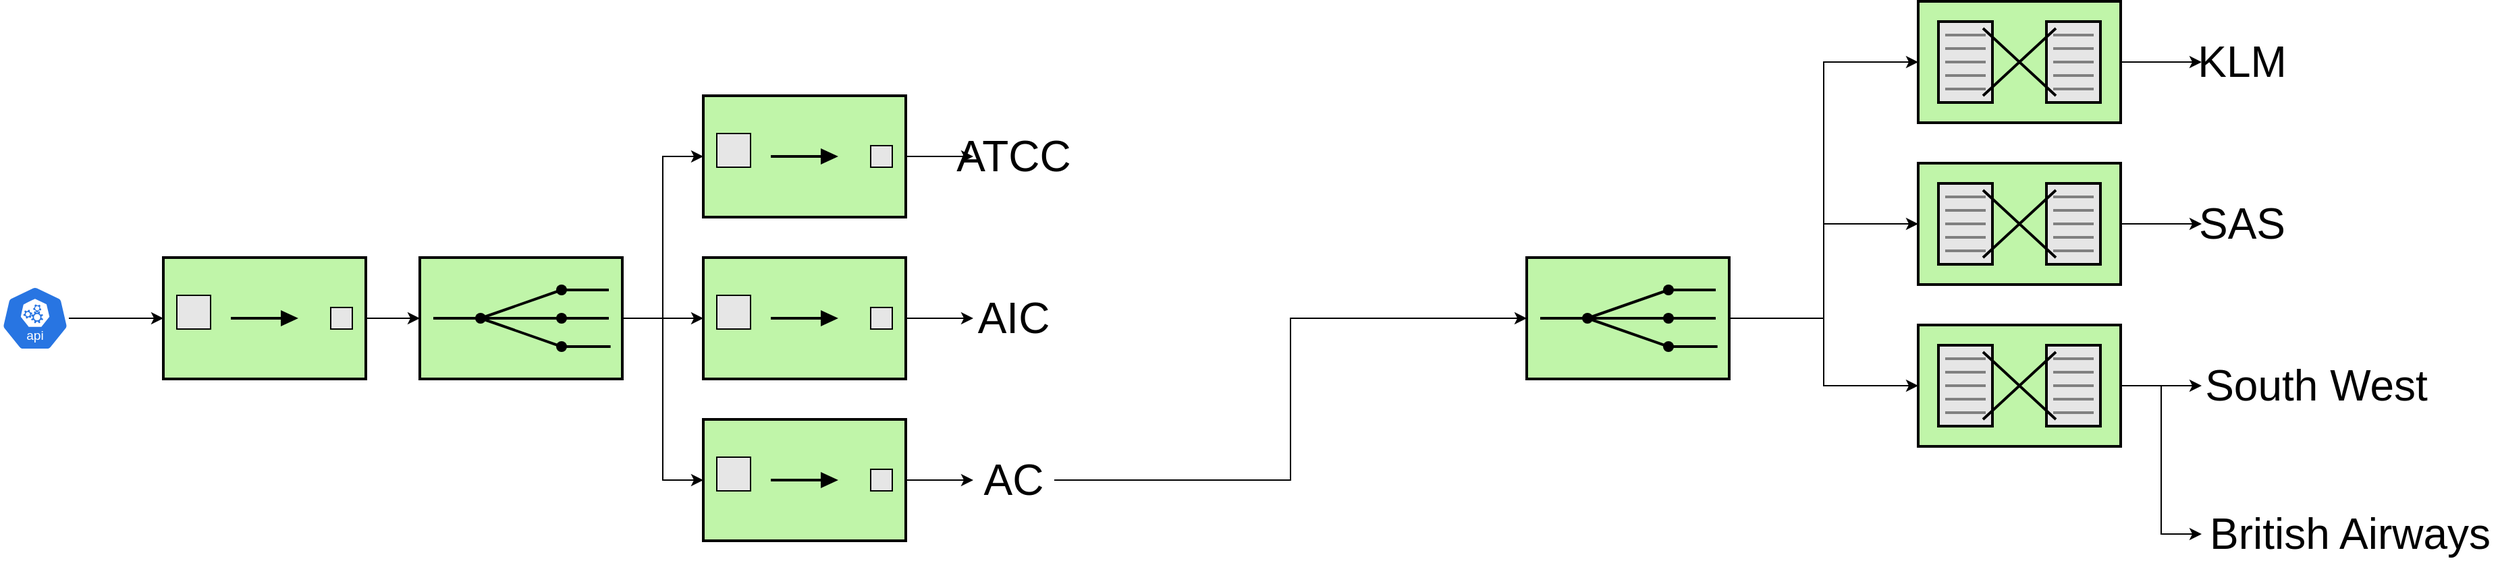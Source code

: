 <mxfile version="24.2.5" type="github">
  <diagram name="Page-1" id="WuEN5eNVV59FjkqMWe7a">
    <mxGraphModel dx="1764" dy="1142" grid="1" gridSize="10" guides="1" tooltips="1" connect="1" arrows="1" fold="1" page="1" pageScale="1" pageWidth="850" pageHeight="1100" math="0" shadow="0">
      <root>
        <mxCell id="0" />
        <mxCell id="1" parent="0" />
        <mxCell id="FniSXFft9KV9XP_-7czF-8" value="" style="edgeStyle=orthogonalEdgeStyle;rounded=0;orthogonalLoop=1;jettySize=auto;html=1;entryX=0;entryY=0.5;entryDx=0;entryDy=0;entryPerimeter=0;" edge="1" parent="1" source="FniSXFft9KV9XP_-7czF-1" target="FniSXFft9KV9XP_-7czF-9">
          <mxGeometry relative="1" as="geometry" />
        </mxCell>
        <mxCell id="FniSXFft9KV9XP_-7czF-13" style="edgeStyle=orthogonalEdgeStyle;rounded=0;orthogonalLoop=1;jettySize=auto;html=1;" edge="1" parent="1" source="FniSXFft9KV9XP_-7czF-1" target="FniSXFft9KV9XP_-7czF-2">
          <mxGeometry relative="1" as="geometry" />
        </mxCell>
        <mxCell id="FniSXFft9KV9XP_-7czF-15" style="edgeStyle=orthogonalEdgeStyle;rounded=0;orthogonalLoop=1;jettySize=auto;html=1;entryX=0;entryY=0.5;entryDx=0;entryDy=0;entryPerimeter=0;" edge="1" parent="1" source="FniSXFft9KV9XP_-7czF-1" target="FniSXFft9KV9XP_-7czF-14">
          <mxGeometry relative="1" as="geometry" />
        </mxCell>
        <mxCell id="FniSXFft9KV9XP_-7czF-1" value="" style="html=1;strokeWidth=2;outlineConnect=0;dashed=0;align=center;fontSize=8;fillColor=#c0f5a9;verticalLabelPosition=bottom;verticalAlign=top;shape=mxgraph.eip.recipient_list;" vertex="1" parent="1">
          <mxGeometry x="1180" y="270" width="150" height="90" as="geometry" />
        </mxCell>
        <mxCell id="FniSXFft9KV9XP_-7czF-28" style="edgeStyle=orthogonalEdgeStyle;rounded=0;orthogonalLoop=1;jettySize=auto;html=1;entryX=0;entryY=0.5;entryDx=0;entryDy=0;" edge="1" parent="1" source="FniSXFft9KV9XP_-7czF-2" target="FniSXFft9KV9XP_-7czF-23">
          <mxGeometry relative="1" as="geometry" />
        </mxCell>
        <mxCell id="FniSXFft9KV9XP_-7czF-2" value="" style="html=1;strokeWidth=2;outlineConnect=0;dashed=0;align=center;fontSize=8;shape=mxgraph.eip.message_translator;fillColor=#c0f5a9;verticalLabelPosition=bottom;verticalAlign=top;" vertex="1" parent="1">
          <mxGeometry x="1470" y="200" width="150" height="90" as="geometry" />
        </mxCell>
        <mxCell id="FniSXFft9KV9XP_-7czF-26" style="edgeStyle=orthogonalEdgeStyle;rounded=0;orthogonalLoop=1;jettySize=auto;html=1;entryX=0;entryY=0.5;entryDx=0;entryDy=0;" edge="1" parent="1" source="FniSXFft9KV9XP_-7czF-9" target="FniSXFft9KV9XP_-7czF-22">
          <mxGeometry relative="1" as="geometry" />
        </mxCell>
        <mxCell id="FniSXFft9KV9XP_-7czF-59" style="edgeStyle=orthogonalEdgeStyle;rounded=0;orthogonalLoop=1;jettySize=auto;html=1;entryX=0;entryY=0.5;entryDx=0;entryDy=0;" edge="1" parent="1" source="FniSXFft9KV9XP_-7czF-9" target="FniSXFft9KV9XP_-7czF-21">
          <mxGeometry relative="1" as="geometry" />
        </mxCell>
        <mxCell id="FniSXFft9KV9XP_-7czF-9" value="" style="html=1;strokeWidth=2;outlineConnect=0;dashed=0;align=center;fontSize=8;shape=mxgraph.eip.message_translator;fillColor=#c0f5a9;verticalLabelPosition=bottom;verticalAlign=top;" vertex="1" parent="1">
          <mxGeometry x="1470" y="320" width="150" height="90" as="geometry" />
        </mxCell>
        <mxCell id="FniSXFft9KV9XP_-7czF-19" style="edgeStyle=orthogonalEdgeStyle;rounded=0;orthogonalLoop=1;jettySize=auto;html=1;" edge="1" parent="1" source="FniSXFft9KV9XP_-7czF-14" target="FniSXFft9KV9XP_-7czF-18">
          <mxGeometry relative="1" as="geometry" />
        </mxCell>
        <mxCell id="FniSXFft9KV9XP_-7czF-14" value="" style="html=1;strokeWidth=2;outlineConnect=0;dashed=0;align=center;fontSize=8;shape=mxgraph.eip.message_translator;fillColor=#c0f5a9;verticalLabelPosition=bottom;verticalAlign=top;" vertex="1" parent="1">
          <mxGeometry x="1470" y="80" width="150" height="90" as="geometry" />
        </mxCell>
        <mxCell id="FniSXFft9KV9XP_-7czF-18" value="&lt;div style=&quot;font-size: 32px;&quot;&gt;KLM&lt;/div&gt;" style="text;html=1;align=center;verticalAlign=middle;whiteSpace=wrap;rounded=0;fontSize=32;" vertex="1" parent="1">
          <mxGeometry x="1680" y="110" width="60" height="30" as="geometry" />
        </mxCell>
        <mxCell id="FniSXFft9KV9XP_-7czF-21" value="British Airways" style="text;html=1;align=center;verticalAlign=middle;whiteSpace=wrap;rounded=0;fontSize=32;" vertex="1" parent="1">
          <mxGeometry x="1680" y="460" width="220" height="30" as="geometry" />
        </mxCell>
        <mxCell id="FniSXFft9KV9XP_-7czF-22" value="South West" style="text;html=1;align=center;verticalAlign=middle;whiteSpace=wrap;rounded=0;fontSize=32;" vertex="1" parent="1">
          <mxGeometry x="1680" y="350" width="170" height="30" as="geometry" />
        </mxCell>
        <mxCell id="FniSXFft9KV9XP_-7czF-23" value="SAS" style="text;html=1;align=center;verticalAlign=middle;whiteSpace=wrap;rounded=0;fontSize=32;" vertex="1" parent="1">
          <mxGeometry x="1680" y="230" width="60" height="30" as="geometry" />
        </mxCell>
        <mxCell id="FniSXFft9KV9XP_-7czF-34" style="edgeStyle=orthogonalEdgeStyle;rounded=0;orthogonalLoop=1;jettySize=auto;html=1;" edge="1" parent="1" source="FniSXFft9KV9XP_-7czF-32" target="FniSXFft9KV9XP_-7czF-33">
          <mxGeometry relative="1" as="geometry" />
        </mxCell>
        <mxCell id="FniSXFft9KV9XP_-7czF-32" value="" style="aspect=fixed;sketch=0;html=1;dashed=0;whitespace=wrap;fillColor=#2875E2;strokeColor=#ffffff;points=[[0.005,0.63,0],[0.1,0.2,0],[0.9,0.2,0],[0.5,0,0],[0.995,0.63,0],[0.72,0.99,0],[0.5,1,0],[0.28,0.99,0]];shape=mxgraph.kubernetes.icon2;kubernetesLabel=1;prIcon=api" vertex="1" parent="1">
          <mxGeometry x="50" y="291" width="50" height="48" as="geometry" />
        </mxCell>
        <mxCell id="FniSXFft9KV9XP_-7czF-36" style="edgeStyle=orthogonalEdgeStyle;rounded=0;orthogonalLoop=1;jettySize=auto;html=1;" edge="1" parent="1" source="FniSXFft9KV9XP_-7czF-33" target="FniSXFft9KV9XP_-7czF-35">
          <mxGeometry relative="1" as="geometry" />
        </mxCell>
        <mxCell id="FniSXFft9KV9XP_-7czF-33" value="" style="html=1;strokeWidth=2;outlineConnect=0;dashed=0;align=center;fontSize=8;fillColor=#c0f5a9;verticalLabelPosition=bottom;verticalAlign=top;shape=mxgraph.eip.content_filter;" vertex="1" parent="1">
          <mxGeometry x="170" y="270" width="150" height="90" as="geometry" />
        </mxCell>
        <mxCell id="FniSXFft9KV9XP_-7czF-41" style="edgeStyle=orthogonalEdgeStyle;rounded=0;orthogonalLoop=1;jettySize=auto;html=1;" edge="1" parent="1" source="FniSXFft9KV9XP_-7czF-35" target="FniSXFft9KV9XP_-7czF-38">
          <mxGeometry relative="1" as="geometry" />
        </mxCell>
        <mxCell id="FniSXFft9KV9XP_-7czF-35" value="" style="html=1;strokeWidth=2;outlineConnect=0;dashed=0;align=center;fontSize=8;fillColor=#c0f5a9;verticalLabelPosition=bottom;verticalAlign=top;shape=mxgraph.eip.recipient_list;" vertex="1" parent="1">
          <mxGeometry x="360" y="270" width="150" height="90" as="geometry" />
        </mxCell>
        <mxCell id="FniSXFft9KV9XP_-7czF-51" style="edgeStyle=orthogonalEdgeStyle;rounded=0;orthogonalLoop=1;jettySize=auto;html=1;entryX=0;entryY=0.5;entryDx=0;entryDy=0;" edge="1" parent="1" source="FniSXFft9KV9XP_-7czF-37" target="FniSXFft9KV9XP_-7czF-45">
          <mxGeometry relative="1" as="geometry" />
        </mxCell>
        <mxCell id="FniSXFft9KV9XP_-7czF-37" value="" style="html=1;strokeWidth=2;outlineConnect=0;dashed=0;align=center;fontSize=8;fillColor=#c0f5a9;verticalLabelPosition=bottom;verticalAlign=top;shape=mxgraph.eip.content_filter;" vertex="1" parent="1">
          <mxGeometry x="570" y="390" width="150" height="90" as="geometry" />
        </mxCell>
        <mxCell id="FniSXFft9KV9XP_-7czF-53" style="edgeStyle=orthogonalEdgeStyle;rounded=0;orthogonalLoop=1;jettySize=auto;html=1;entryX=0;entryY=0.5;entryDx=0;entryDy=0;" edge="1" parent="1" source="FniSXFft9KV9XP_-7czF-38" target="FniSXFft9KV9XP_-7czF-44">
          <mxGeometry relative="1" as="geometry" />
        </mxCell>
        <mxCell id="FniSXFft9KV9XP_-7czF-38" value="" style="html=1;strokeWidth=2;outlineConnect=0;dashed=0;align=center;fontSize=8;fillColor=#c0f5a9;verticalLabelPosition=bottom;verticalAlign=top;shape=mxgraph.eip.content_filter;" vertex="1" parent="1">
          <mxGeometry x="570" y="270" width="150" height="90" as="geometry" />
        </mxCell>
        <mxCell id="FniSXFft9KV9XP_-7czF-54" style="edgeStyle=orthogonalEdgeStyle;rounded=0;orthogonalLoop=1;jettySize=auto;html=1;entryX=0;entryY=0.5;entryDx=0;entryDy=0;" edge="1" parent="1" source="FniSXFft9KV9XP_-7czF-39" target="FniSXFft9KV9XP_-7czF-43">
          <mxGeometry relative="1" as="geometry" />
        </mxCell>
        <mxCell id="FniSXFft9KV9XP_-7czF-39" value="" style="html=1;strokeWidth=2;outlineConnect=0;dashed=0;align=center;fontSize=8;fillColor=#c0f5a9;verticalLabelPosition=bottom;verticalAlign=top;shape=mxgraph.eip.content_filter;" vertex="1" parent="1">
          <mxGeometry x="570" y="150" width="150" height="90" as="geometry" />
        </mxCell>
        <mxCell id="FniSXFft9KV9XP_-7czF-40" style="edgeStyle=orthogonalEdgeStyle;rounded=0;orthogonalLoop=1;jettySize=auto;html=1;entryX=0;entryY=0.5;entryDx=0;entryDy=0;entryPerimeter=0;" edge="1" parent="1" source="FniSXFft9KV9XP_-7czF-35" target="FniSXFft9KV9XP_-7czF-39">
          <mxGeometry relative="1" as="geometry" />
        </mxCell>
        <mxCell id="FniSXFft9KV9XP_-7czF-42" style="edgeStyle=orthogonalEdgeStyle;rounded=0;orthogonalLoop=1;jettySize=auto;html=1;entryX=0;entryY=0.5;entryDx=0;entryDy=0;entryPerimeter=0;" edge="1" parent="1" source="FniSXFft9KV9XP_-7czF-35" target="FniSXFft9KV9XP_-7czF-37">
          <mxGeometry relative="1" as="geometry" />
        </mxCell>
        <mxCell id="FniSXFft9KV9XP_-7czF-43" value="&lt;div&gt;ATCC&lt;/div&gt;" style="text;html=1;align=center;verticalAlign=middle;whiteSpace=wrap;rounded=0;fontSize=32;" vertex="1" parent="1">
          <mxGeometry x="770" y="180" width="60" height="30" as="geometry" />
        </mxCell>
        <mxCell id="FniSXFft9KV9XP_-7czF-44" value="AIC" style="text;html=1;align=center;verticalAlign=middle;whiteSpace=wrap;rounded=0;fontSize=32;" vertex="1" parent="1">
          <mxGeometry x="770" y="300" width="60" height="30" as="geometry" />
        </mxCell>
        <mxCell id="FniSXFft9KV9XP_-7czF-45" value="AC" style="text;html=1;align=center;verticalAlign=middle;whiteSpace=wrap;rounded=0;fontSize=32;" vertex="1" parent="1">
          <mxGeometry x="770" y="420" width="60" height="30" as="geometry" />
        </mxCell>
        <mxCell id="FniSXFft9KV9XP_-7czF-58" style="edgeStyle=orthogonalEdgeStyle;rounded=0;orthogonalLoop=1;jettySize=auto;html=1;entryX=0;entryY=0.5;entryDx=0;entryDy=0;entryPerimeter=0;" edge="1" parent="1" source="FniSXFft9KV9XP_-7czF-45" target="FniSXFft9KV9XP_-7czF-1">
          <mxGeometry relative="1" as="geometry" />
        </mxCell>
      </root>
    </mxGraphModel>
  </diagram>
</mxfile>

